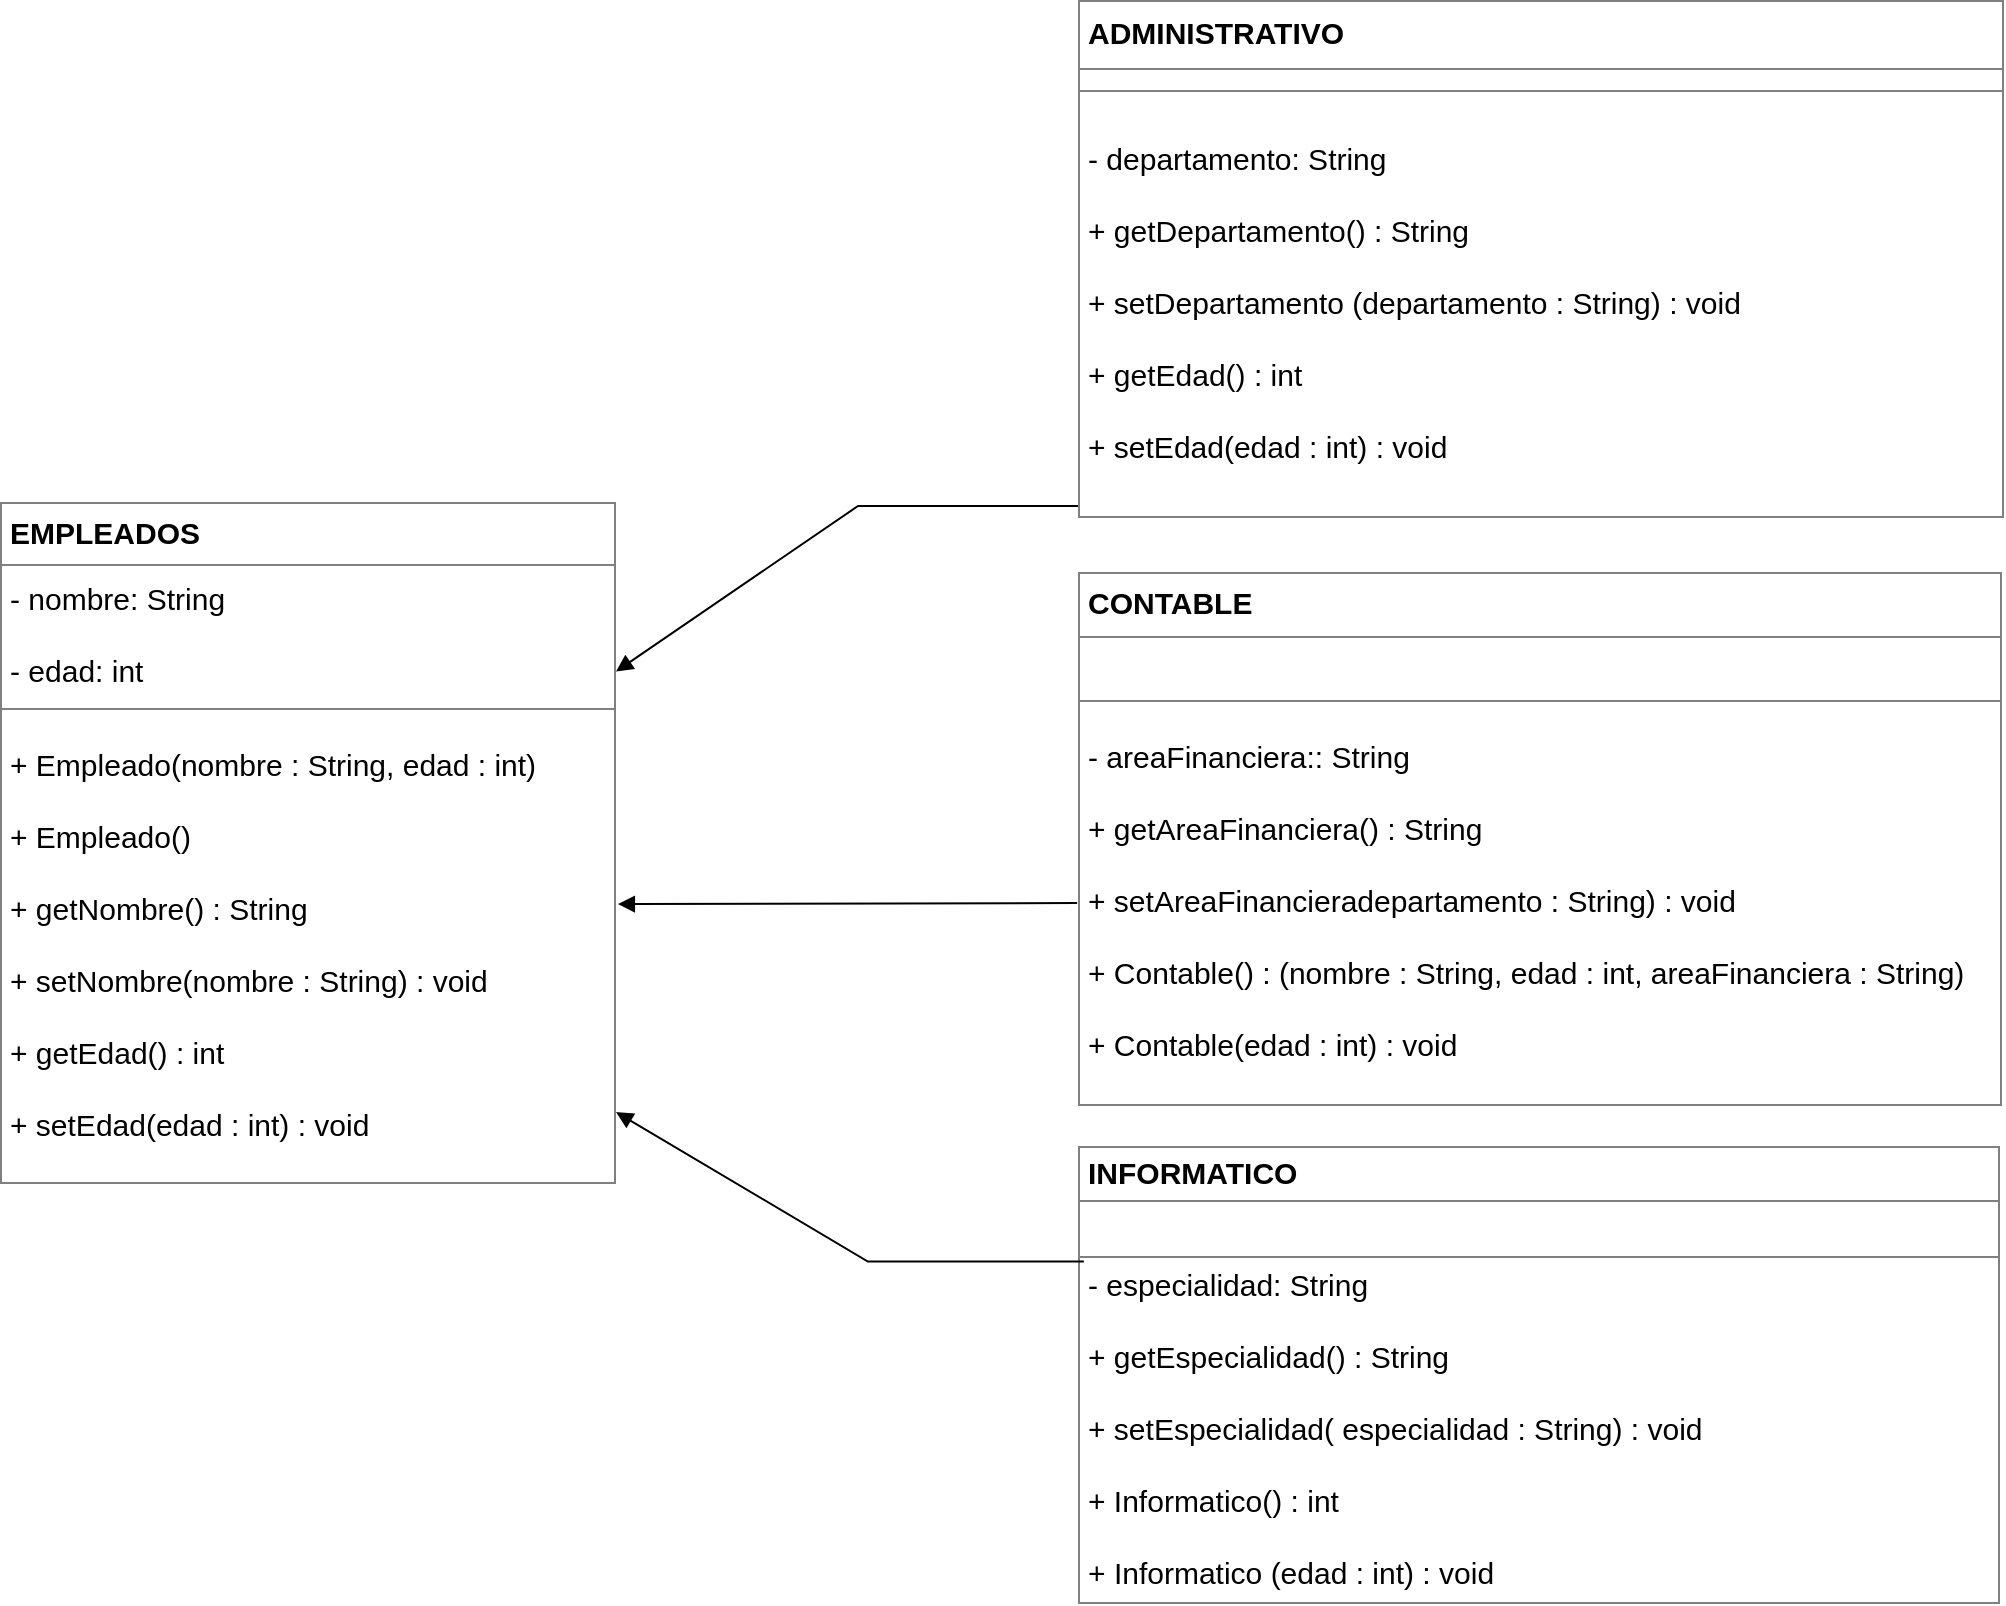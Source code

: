 <mxfile version="25.0.3">
  <diagram id="C5RBs43oDa-KdzZeNtuy" name="Page-1">
    <mxGraphModel dx="1457" dy="2578" grid="0" gridSize="11" guides="1" tooltips="1" connect="1" arrows="1" fold="1" page="1" pageScale="1" pageWidth="1169" pageHeight="827" math="0" shadow="0">
      <root>
        <mxCell id="WIyWlLk6GJQsqaUBKTNV-0" />
        <mxCell id="WIyWlLk6GJQsqaUBKTNV-1" parent="WIyWlLk6GJQsqaUBKTNV-0" />
        <mxCell id="z6kYrJJEJBs9RtnSePmK-10" value="&lt;table style=&quot;width: 100%; height: 100%; border-collapse: collapse;&quot; cellpadding=&quot;4&quot; height=&quot;100%&quot; width=&quot;100%&quot; border=&quot;1&quot;&gt;&lt;tbody&gt;&lt;tr&gt;&lt;th&gt;&lt;font&gt;EMPLEADOS&lt;/font&gt;&lt;/th&gt;&lt;/tr&gt;&lt;tr&gt;&lt;td&gt;&lt;font&gt;- nombre: String&lt;br&gt;&lt;br&gt;- edad: int&lt;/font&gt;&lt;/td&gt;&lt;/tr&gt;&lt;tr&gt;&lt;td&gt;&lt;font&gt;&lt;span style=&quot;white-space: nowrap;&quot;&gt;+&amp;nbsp;Empleado(nombre : String, edad : int)&lt;/span&gt;&lt;br style=&quot;padding: 0px; margin: 0px; white-space: nowrap;&quot;&gt;&lt;span style=&quot;white-space: nowrap;&quot;&gt;&amp;nbsp;&lt;/span&gt;&lt;br style=&quot;padding: 0px; margin: 0px; white-space: nowrap;&quot;&gt;&lt;span style=&quot;white-space: nowrap;&quot;&gt;+&amp;nbsp;Empleado()&lt;/span&gt;&lt;br style=&quot;padding: 0px; margin: 0px; white-space: nowrap;&quot;&gt;&lt;span style=&quot;white-space: nowrap;&quot;&gt;&amp;nbsp;&lt;/span&gt;&lt;br style=&quot;padding: 0px; margin: 0px; white-space: nowrap;&quot;&gt;&lt;span style=&quot;white-space: nowrap;&quot;&gt;+&amp;nbsp;getNombre() : String&lt;/span&gt;&lt;br style=&quot;padding: 0px; margin: 0px; white-space: nowrap;&quot;&gt;&lt;br style=&quot;padding: 0px; margin: 0px; white-space: nowrap;&quot;&gt;&lt;span style=&quot;white-space: nowrap;&quot;&gt;+&amp;nbsp;setNombre(nombre : String) : void&amp;nbsp;&lt;/span&gt;&lt;br style=&quot;padding: 0px; margin: 0px; white-space: nowrap;&quot;&gt;&lt;br style=&quot;padding: 0px; margin: 0px; white-space: nowrap;&quot;&gt;&lt;span style=&quot;white-space: nowrap;&quot;&gt;+&amp;nbsp;getEdad() : int&lt;/span&gt;&lt;br style=&quot;padding: 0px; margin: 0px; white-space: nowrap;&quot;&gt;&lt;span style=&quot;white-space: nowrap;&quot;&gt;&amp;nbsp;&lt;/span&gt;&lt;br style=&quot;padding: 0px; margin: 0px; white-space: nowrap;&quot;&gt;&lt;span style=&quot;white-space: nowrap;&quot;&gt;+&amp;nbsp;setEdad(edad : int) : void &amp;nbsp;&lt;/span&gt;&lt;br&gt;&lt;/font&gt;&lt;/td&gt;&lt;/tr&gt;&lt;/tbody&gt;&lt;/table&gt;" style="text;html=1;whiteSpace=wrap;strokeColor=none;fillColor=none;overflow=fill;align=left;fontSize=15;" vertex="1" parent="WIyWlLk6GJQsqaUBKTNV-1">
          <mxGeometry x="11" y="-1388.5" width="308" height="341" as="geometry" />
        </mxCell>
        <mxCell id="z6kYrJJEJBs9RtnSePmK-15" value="&lt;table style=&quot;width: 100%; height: 100%; border-collapse: collapse;&quot; cellpadding=&quot;4&quot; height=&quot;100%&quot; width=&quot;100%&quot; border=&quot;1&quot;&gt;&lt;tbody&gt;&lt;tr&gt;&lt;th&gt;&lt;font&gt;CONTABLE&lt;/font&gt;&lt;/th&gt;&lt;/tr&gt;&lt;tr&gt;&lt;td&gt;&lt;font&gt;&lt;br&gt;&lt;/font&gt;&lt;/td&gt;&lt;/tr&gt;&lt;tr&gt;&lt;td&gt;&lt;font&gt;-&amp;nbsp;areaFinanciera:: String&lt;br&gt;&lt;br style=&quot;padding: 0px; margin: 0px; white-space: nowrap;&quot;&gt;&lt;span style=&quot;white-space: nowrap;&quot;&gt;+&amp;nbsp;getAreaFinanciera() : String&lt;/span&gt;&lt;br style=&quot;padding: 0px; margin: 0px; white-space: nowrap;&quot;&gt;&lt;br style=&quot;padding: 0px; margin: 0px; white-space: nowrap;&quot;&gt;&lt;span style=&quot;white-space: nowrap;&quot;&gt;+&amp;nbsp;set&lt;/span&gt;&lt;span style=&quot;white-space: nowrap;&quot;&gt;AreaFinanciera&lt;/span&gt;&lt;span style=&quot;white-space: nowrap;&quot;&gt;departamento : String) : void&amp;nbsp;&lt;/span&gt;&lt;br style=&quot;padding: 0px; margin: 0px; white-space: nowrap;&quot;&gt;&lt;br style=&quot;padding: 0px; margin: 0px; white-space: nowrap;&quot;&gt;&lt;span style=&quot;white-space: nowrap;&quot;&gt;+ Contable() :&amp;nbsp;&lt;/span&gt;&lt;span&gt;(nombre :&amp;nbsp;&lt;/span&gt;&lt;span class=&quot;hljs-type&quot;&gt;String&lt;/span&gt;&lt;span&gt;, edad :&amp;nbsp;&lt;/span&gt;&lt;span class=&quot;hljs-type&quot;&gt;int&lt;/span&gt;&lt;span&gt;, areaFinanciera :&amp;nbsp;&lt;/span&gt;&lt;span class=&quot;hljs-type&quot;&gt;String&lt;/span&gt;&lt;span&gt;)&lt;br&gt;&lt;/span&gt;&lt;span style=&quot;white-space: nowrap;&quot;&gt;&amp;nbsp;&lt;/span&gt;&lt;br style=&quot;padding: 0px; margin: 0px; white-space: nowrap;&quot;&gt;&lt;span style=&quot;white-space: nowrap;&quot;&gt;+ Contable(edad : int) : void &amp;nbsp;&lt;/span&gt;&lt;br&gt;&lt;/font&gt;&lt;/td&gt;&lt;/tr&gt;&lt;/tbody&gt;&lt;/table&gt;" style="text;html=1;whiteSpace=wrap;strokeColor=none;fillColor=none;overflow=fill;align=left;fontSize=15;" vertex="1" parent="WIyWlLk6GJQsqaUBKTNV-1">
          <mxGeometry x="550" y="-1353" width="462" height="267" as="geometry" />
        </mxCell>
        <mxCell id="z6kYrJJEJBs9RtnSePmK-17" value="&lt;table style=&quot;width: 100%; height: 100%; border-collapse: collapse;&quot; cellpadding=&quot;4&quot; height=&quot;100%&quot; width=&quot;100%&quot; border=&quot;1&quot;&gt;&lt;tbody&gt;&lt;tr&gt;&lt;th&gt;&lt;font&gt;ADMINISTRATIVO&lt;/font&gt;&lt;/th&gt;&lt;/tr&gt;&lt;tr&gt;&lt;td&gt;&lt;/td&gt;&lt;/tr&gt;&lt;tr&gt;&lt;td&gt;&lt;font&gt;&lt;font&gt;-&amp;nbsp;departamento: String&lt;br&gt;&lt;br style=&quot;padding: 0px; margin: 0px; white-space: nowrap;&quot;&gt;&lt;span style=&quot;white-space: nowrap;&quot;&gt;+&amp;nbsp;getDepartamento() : String&lt;/span&gt;&lt;br style=&quot;padding: 0px; margin: 0px; white-space: nowrap;&quot;&gt;&lt;br style=&quot;padding: 0px; margin: 0px; white-space: nowrap;&quot;&gt;&lt;span style=&quot;white-space: nowrap;&quot;&gt;+&amp;nbsp;setDepartamento (departamento : String) : void&amp;nbsp;&lt;/span&gt;&lt;br style=&quot;padding: 0px; margin: 0px; white-space: nowrap;&quot;&gt;&lt;br style=&quot;padding: 0px; margin: 0px; white-space: nowrap;&quot;&gt;&lt;span style=&quot;white-space: nowrap;&quot;&gt;+&amp;nbsp;getEdad() : int&lt;/span&gt;&lt;br style=&quot;padding: 0px; margin: 0px; white-space: nowrap;&quot;&gt;&lt;span style=&quot;white-space: nowrap;&quot;&gt;&amp;nbsp;&lt;/span&gt;&lt;br style=&quot;padding: 0px; margin: 0px; white-space: nowrap;&quot;&gt;&lt;span style=&quot;white-space: nowrap;&quot;&gt;+&amp;nbsp;setEdad(edad : int) : void &amp;nbsp;&lt;/span&gt;&lt;/font&gt;&lt;br&gt;&lt;/font&gt;&lt;/td&gt;&lt;/tr&gt;&lt;/tbody&gt;&lt;/table&gt;" style="text;html=1;whiteSpace=wrap;strokeColor=none;fillColor=none;overflow=fill;align=left;fontSize=15;" vertex="1" parent="WIyWlLk6GJQsqaUBKTNV-1">
          <mxGeometry x="550" y="-1639" width="463" height="259" as="geometry" />
        </mxCell>
        <mxCell id="z6kYrJJEJBs9RtnSePmK-18" value="&lt;table style=&quot;width: 100%; height: 100%; border-collapse: collapse;&quot; cellpadding=&quot;4&quot; height=&quot;100%&quot; width=&quot;100%&quot; border=&quot;1&quot;&gt;&lt;tbody&gt;&lt;tr&gt;&lt;th&gt;&lt;font&gt;INFORMATICO&lt;/font&gt;&lt;/th&gt;&lt;/tr&gt;&lt;tr&gt;&lt;td&gt;&lt;font&gt;&lt;br&gt;&lt;/font&gt;&lt;/td&gt;&lt;/tr&gt;&lt;tr&gt;&lt;td&gt;&lt;font&gt;- especialidad: String&lt;br&gt;&lt;br style=&quot;padding: 0px; margin: 0px; white-space: nowrap;&quot;&gt;&lt;span style=&quot;white-space: nowrap;&quot;&gt;+&amp;nbsp;getEspecialidad() : String&lt;/span&gt;&lt;br style=&quot;padding: 0px; margin: 0px; white-space: nowrap;&quot;&gt;&lt;br style=&quot;padding: 0px; margin: 0px; white-space: nowrap;&quot;&gt;&lt;span style=&quot;white-space: nowrap;&quot;&gt;+&lt;/span&gt;&lt;span style=&quot;white-space: nowrap;&quot;&gt;&amp;nbsp;setEspecialidad&lt;/span&gt;&lt;span style=&quot;white-space: nowrap;&quot;&gt;( especialidad : String) : void&amp;nbsp;&lt;/span&gt;&lt;br style=&quot;padding: 0px; margin: 0px; white-space: nowrap;&quot;&gt;&lt;br style=&quot;padding: 0px; margin: 0px; white-space: nowrap;&quot;&gt;&lt;span style=&quot;white-space: nowrap;&quot;&gt;+ Informatico() : int&lt;/span&gt;&lt;br style=&quot;padding: 0px; margin: 0px; white-space: nowrap;&quot;&gt;&lt;span style=&quot;white-space: nowrap;&quot;&gt;&amp;nbsp;&lt;/span&gt;&lt;br style=&quot;padding: 0px; margin: 0px; white-space: nowrap;&quot;&gt;&lt;span style=&quot;white-space: nowrap;&quot;&gt;+&amp;nbsp;&lt;/span&gt;&lt;span style=&quot;white-space: nowrap;&quot;&gt;Informatico&amp;nbsp;&lt;/span&gt;&lt;span style=&quot;white-space: nowrap;&quot;&gt;(edad : int) : void &amp;nbsp;&lt;/span&gt;&lt;br&gt;&lt;/font&gt;&lt;/td&gt;&lt;/tr&gt;&lt;/tbody&gt;&lt;/table&gt;" style="text;html=1;whiteSpace=wrap;strokeColor=none;fillColor=none;overflow=fill;align=left;fontSize=15;" vertex="1" parent="WIyWlLk6GJQsqaUBKTNV-1">
          <mxGeometry x="550" y="-1066" width="461" height="229" as="geometry" />
        </mxCell>
        <mxCell id="z6kYrJJEJBs9RtnSePmK-21" value="" style="html=1;verticalAlign=bottom;endArrow=block;curved=0;rounded=0;entryX=1.003;entryY=0.591;entryDx=0;entryDy=0;entryPerimeter=0;exitX=-0.001;exitY=0.62;exitDx=0;exitDy=0;exitPerimeter=0;fontSize=15;" edge="1" parent="WIyWlLk6GJQsqaUBKTNV-1" source="z6kYrJJEJBs9RtnSePmK-15" target="z6kYrJJEJBs9RtnSePmK-10">
          <mxGeometry width="80" relative="1" as="geometry">
            <mxPoint x="396" y="-1177" as="sourcePoint" />
            <mxPoint x="476" y="-1177" as="targetPoint" />
          </mxGeometry>
        </mxCell>
        <mxCell id="z6kYrJJEJBs9RtnSePmK-22" value="" style="html=1;verticalAlign=bottom;endArrow=block;curved=0;rounded=0;entryX=1;entryY=0.25;entryDx=0;entryDy=0;exitX=-0.001;exitY=0.62;exitDx=0;exitDy=0;exitPerimeter=0;fontSize=15;" edge="1" parent="WIyWlLk6GJQsqaUBKTNV-1" target="z6kYrJJEJBs9RtnSePmK-10">
          <mxGeometry width="80" relative="1" as="geometry">
            <mxPoint x="550" y="-1386" as="sourcePoint" />
            <mxPoint x="320" y="-1384" as="targetPoint" />
            <Array as="points">
              <mxPoint x="440" y="-1386" />
            </Array>
          </mxGeometry>
        </mxCell>
        <mxCell id="z6kYrJJEJBs9RtnSePmK-23" value="" style="html=1;verticalAlign=bottom;endArrow=block;curved=0;rounded=0;entryX=0.984;entryY=0.788;entryDx=0;entryDy=0;entryPerimeter=0;fontSize=15;" edge="1" parent="WIyWlLk6GJQsqaUBKTNV-1">
          <mxGeometry width="80" relative="1" as="geometry">
            <mxPoint x="552.93" y="-1008.21" as="sourcePoint" />
            <mxPoint x="319.002" y="-1083.002" as="targetPoint" />
            <Array as="points">
              <mxPoint x="444.93" y="-1008.21" />
            </Array>
          </mxGeometry>
        </mxCell>
      </root>
    </mxGraphModel>
  </diagram>
</mxfile>
